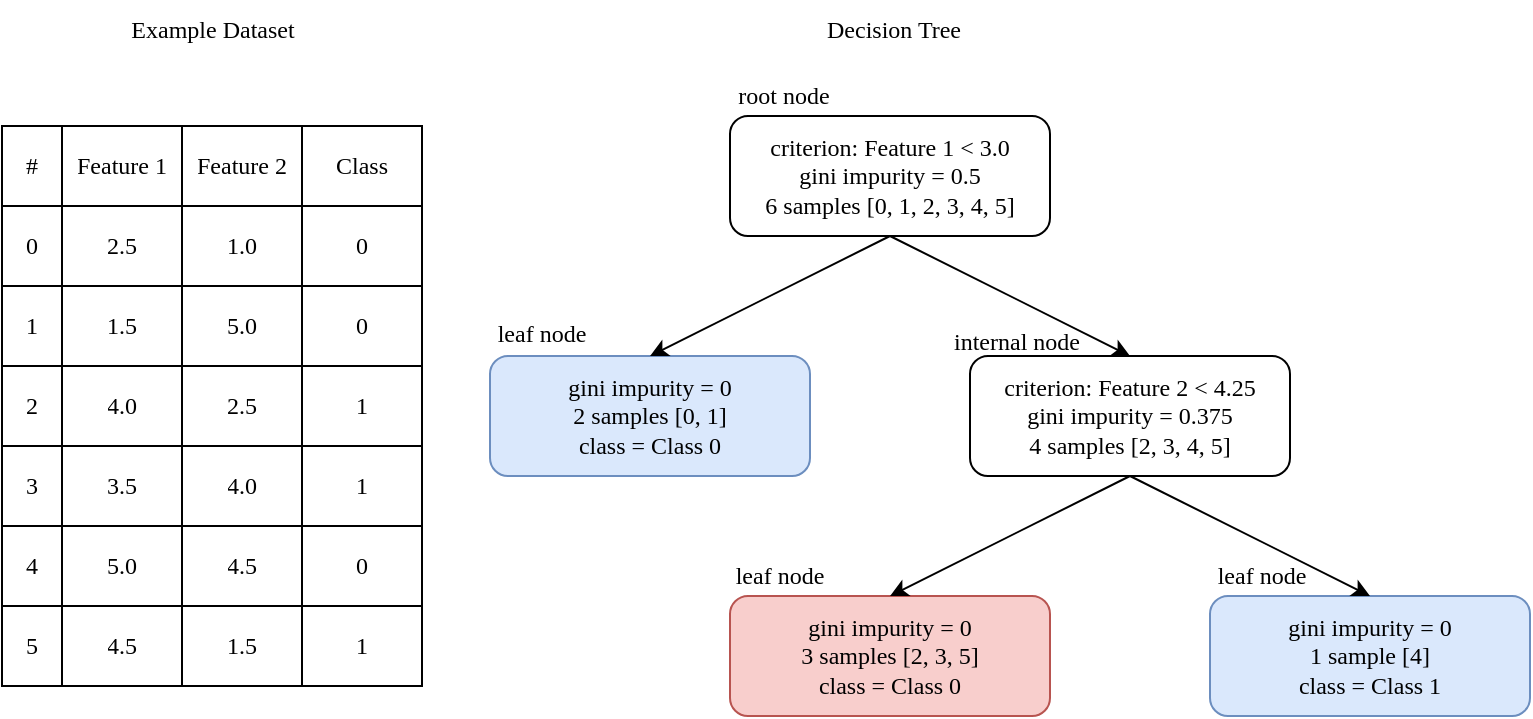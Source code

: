 <mxfile version="22.1.3" type="device">
  <diagram name="Page-1" id="IgE4O5C98KQEneaMa442">
    <mxGraphModel dx="989" dy="514" grid="0" gridSize="10" guides="1" tooltips="1" connect="1" arrows="1" fold="1" page="1" pageScale="1" pageWidth="850" pageHeight="1100" math="0" shadow="0">
      <root>
        <mxCell id="0" />
        <mxCell id="1" parent="0" />
        <mxCell id="uxt7-YhoOfvrK51_SQ1--1" value="&lt;div&gt;criterion: Feature 2 &amp;lt; 4.25&lt;/div&gt;&lt;div&gt;gini impurity = 0.375&lt;/div&gt;&lt;div&gt;4 samples [2, 3, 4, 5]&lt;br&gt;&lt;/div&gt;" style="rounded=1;whiteSpace=wrap;html=1;fontFamily=Times New Roman;" vertex="1" parent="1">
          <mxGeometry x="520" y="200" width="160" height="60" as="geometry" />
        </mxCell>
        <mxCell id="uxt7-YhoOfvrK51_SQ1--3" value="&lt;div&gt;criterion: Feature 1 &amp;lt; 3.0&lt;br&gt;&lt;/div&gt;&lt;div&gt;gini impurity = 0.5&lt;/div&gt;&lt;div&gt;6 samples [0, 1, 2, 3, 4, 5]&lt;br&gt;&lt;/div&gt;" style="rounded=1;whiteSpace=wrap;html=1;fontFamily=Times New Roman;" vertex="1" parent="1">
          <mxGeometry x="400" y="80" width="160" height="60" as="geometry" />
        </mxCell>
        <mxCell id="uxt7-YhoOfvrK51_SQ1--4" value="&lt;div&gt;gini impurity = 0&lt;/div&gt;&lt;div&gt;2 samples [0, 1]&lt;/div&gt;&lt;div&gt;class = Class 0&lt;br&gt;&lt;/div&gt;" style="rounded=1;whiteSpace=wrap;html=1;fontFamily=Times New Roman;fillColor=#dae8fc;strokeColor=#6c8ebf;" vertex="1" parent="1">
          <mxGeometry x="280" y="200" width="160" height="60" as="geometry" />
        </mxCell>
        <mxCell id="uxt7-YhoOfvrK51_SQ1--5" value="&lt;div&gt;gini impurity = 0&lt;/div&gt;&lt;div&gt;1 sample [4]&lt;/div&gt;&lt;div&gt;class = Class 1&lt;br&gt;&lt;/div&gt;" style="rounded=1;whiteSpace=wrap;html=1;fontFamily=Times New Roman;fillColor=#dae8fc;strokeColor=#6c8ebf;" vertex="1" parent="1">
          <mxGeometry x="640" y="320" width="160" height="60" as="geometry" />
        </mxCell>
        <mxCell id="uxt7-YhoOfvrK51_SQ1--7" value="&lt;div&gt;gini impurity = 0&lt;/div&gt;&lt;div&gt;3 samples [2, 3, 5]&lt;/div&gt;&lt;div&gt;class = Class 0&lt;br&gt;&lt;/div&gt;" style="rounded=1;whiteSpace=wrap;html=1;fontFamily=Times New Roman;fillColor=#f8cecc;strokeColor=#b85450;" vertex="1" parent="1">
          <mxGeometry x="400" y="320" width="160" height="60" as="geometry" />
        </mxCell>
        <mxCell id="uxt7-YhoOfvrK51_SQ1--8" value="leaf node" style="text;html=1;strokeColor=none;fillColor=none;align=center;verticalAlign=middle;whiteSpace=wrap;rounded=0;fontFamily=Times New Roman;" vertex="1" parent="1">
          <mxGeometry x="276" y="174" width="60" height="30" as="geometry" />
        </mxCell>
        <mxCell id="uxt7-YhoOfvrK51_SQ1--9" value="leaf node" style="text;html=1;strokeColor=none;fillColor=none;align=center;verticalAlign=middle;whiteSpace=wrap;rounded=0;fontFamily=Times New Roman;" vertex="1" parent="1">
          <mxGeometry x="395" y="295" width="60" height="30" as="geometry" />
        </mxCell>
        <mxCell id="uxt7-YhoOfvrK51_SQ1--10" value="internal node" style="text;html=1;strokeColor=none;fillColor=none;align=center;verticalAlign=middle;whiteSpace=wrap;rounded=0;fontFamily=Times New Roman;" vertex="1" parent="1">
          <mxGeometry x="497" y="178" width="93" height="30" as="geometry" />
        </mxCell>
        <mxCell id="uxt7-YhoOfvrK51_SQ1--11" value="root node" style="text;html=1;strokeColor=none;fillColor=none;align=center;verticalAlign=middle;whiteSpace=wrap;rounded=0;fontFamily=Times New Roman;" vertex="1" parent="1">
          <mxGeometry x="397" y="55" width="60" height="30" as="geometry" />
        </mxCell>
        <mxCell id="uxt7-YhoOfvrK51_SQ1--12" value="leaf node" style="text;html=1;strokeColor=none;fillColor=none;align=center;verticalAlign=middle;whiteSpace=wrap;rounded=0;fontFamily=Times New Roman;" vertex="1" parent="1">
          <mxGeometry x="636" y="295" width="60" height="30" as="geometry" />
        </mxCell>
        <mxCell id="uxt7-YhoOfvrK51_SQ1--14" value="" style="endArrow=classic;html=1;rounded=0;exitX=0.5;exitY=1;exitDx=0;exitDy=0;entryX=0.5;entryY=0;entryDx=0;entryDy=0;fontFamily=Times New Roman;" edge="1" parent="1" source="uxt7-YhoOfvrK51_SQ1--3" target="uxt7-YhoOfvrK51_SQ1--4">
          <mxGeometry width="50" height="50" relative="1" as="geometry">
            <mxPoint x="440" y="290" as="sourcePoint" />
            <mxPoint x="490" y="240" as="targetPoint" />
          </mxGeometry>
        </mxCell>
        <mxCell id="uxt7-YhoOfvrK51_SQ1--15" value="" style="endArrow=classic;html=1;rounded=0;exitX=0.5;exitY=1;exitDx=0;exitDy=0;fontFamily=Times New Roman;" edge="1" parent="1" source="uxt7-YhoOfvrK51_SQ1--3">
          <mxGeometry width="50" height="50" relative="1" as="geometry">
            <mxPoint x="490" y="150" as="sourcePoint" />
            <mxPoint x="600" y="200" as="targetPoint" />
          </mxGeometry>
        </mxCell>
        <mxCell id="uxt7-YhoOfvrK51_SQ1--16" value="" style="endArrow=classic;html=1;rounded=0;exitX=0.5;exitY=1;exitDx=0;exitDy=0;entryX=0.5;entryY=0;entryDx=0;entryDy=0;fontFamily=Times New Roman;" edge="1" parent="1" source="uxt7-YhoOfvrK51_SQ1--1" target="uxt7-YhoOfvrK51_SQ1--7">
          <mxGeometry width="50" height="50" relative="1" as="geometry">
            <mxPoint x="440" y="290" as="sourcePoint" />
            <mxPoint x="490" y="240" as="targetPoint" />
          </mxGeometry>
        </mxCell>
        <mxCell id="uxt7-YhoOfvrK51_SQ1--17" value="" style="endArrow=classic;html=1;rounded=0;entryX=0.5;entryY=0;entryDx=0;entryDy=0;exitX=0.5;exitY=1;exitDx=0;exitDy=0;fontFamily=Times New Roman;" edge="1" parent="1" source="uxt7-YhoOfvrK51_SQ1--1" target="uxt7-YhoOfvrK51_SQ1--5">
          <mxGeometry width="50" height="50" relative="1" as="geometry">
            <mxPoint x="610" y="270" as="sourcePoint" />
            <mxPoint x="490" y="330" as="targetPoint" />
          </mxGeometry>
        </mxCell>
        <mxCell id="uxt7-YhoOfvrK51_SQ1--18" value="" style="shape=table;startSize=0;container=1;collapsible=0;childLayout=tableLayout;fontFamily=Times New Roman;" vertex="1" parent="1">
          <mxGeometry x="36" y="85" width="210" height="280" as="geometry" />
        </mxCell>
        <mxCell id="uxt7-YhoOfvrK51_SQ1--19" value="" style="shape=tableRow;horizontal=0;startSize=0;swimlaneHead=0;swimlaneBody=0;strokeColor=inherit;top=0;left=0;bottom=0;right=0;collapsible=0;dropTarget=0;fillColor=none;points=[[0,0.5],[1,0.5]];portConstraint=eastwest;fontFamily=Times New Roman;" vertex="1" parent="uxt7-YhoOfvrK51_SQ1--18">
          <mxGeometry width="210" height="40" as="geometry" />
        </mxCell>
        <mxCell id="uxt7-YhoOfvrK51_SQ1--20" value="#" style="shape=partialRectangle;html=1;whiteSpace=wrap;connectable=0;strokeColor=inherit;overflow=hidden;fillColor=none;top=0;left=0;bottom=0;right=0;pointerEvents=1;fontFamily=Times New Roman;" vertex="1" parent="uxt7-YhoOfvrK51_SQ1--19">
          <mxGeometry width="30" height="40" as="geometry">
            <mxRectangle width="30" height="40" as="alternateBounds" />
          </mxGeometry>
        </mxCell>
        <mxCell id="uxt7-YhoOfvrK51_SQ1--21" value="Feature 1" style="shape=partialRectangle;html=1;whiteSpace=wrap;connectable=0;strokeColor=inherit;overflow=hidden;fillColor=none;top=0;left=0;bottom=0;right=0;pointerEvents=1;fontFamily=Times New Roman;" vertex="1" parent="uxt7-YhoOfvrK51_SQ1--19">
          <mxGeometry x="30" width="60" height="40" as="geometry">
            <mxRectangle width="60" height="40" as="alternateBounds" />
          </mxGeometry>
        </mxCell>
        <mxCell id="uxt7-YhoOfvrK51_SQ1--22" value="Feature 2" style="shape=partialRectangle;html=1;whiteSpace=wrap;connectable=0;strokeColor=inherit;overflow=hidden;fillColor=none;top=0;left=0;bottom=0;right=0;pointerEvents=1;fontFamily=Times New Roman;" vertex="1" parent="uxt7-YhoOfvrK51_SQ1--19">
          <mxGeometry x="90" width="60" height="40" as="geometry">
            <mxRectangle width="60" height="40" as="alternateBounds" />
          </mxGeometry>
        </mxCell>
        <mxCell id="uxt7-YhoOfvrK51_SQ1--23" value="Class" style="shape=partialRectangle;html=1;whiteSpace=wrap;connectable=0;strokeColor=inherit;overflow=hidden;fillColor=none;top=0;left=0;bottom=0;right=0;pointerEvents=1;fontFamily=Times New Roman;" vertex="1" parent="uxt7-YhoOfvrK51_SQ1--19">
          <mxGeometry x="150" width="60" height="40" as="geometry">
            <mxRectangle width="60" height="40" as="alternateBounds" />
          </mxGeometry>
        </mxCell>
        <mxCell id="uxt7-YhoOfvrK51_SQ1--24" value="" style="shape=tableRow;horizontal=0;startSize=0;swimlaneHead=0;swimlaneBody=0;strokeColor=inherit;top=0;left=0;bottom=0;right=0;collapsible=0;dropTarget=0;fillColor=none;points=[[0,0.5],[1,0.5]];portConstraint=eastwest;fontFamily=Times New Roman;" vertex="1" parent="uxt7-YhoOfvrK51_SQ1--18">
          <mxGeometry y="40" width="210" height="40" as="geometry" />
        </mxCell>
        <mxCell id="uxt7-YhoOfvrK51_SQ1--25" value="0" style="shape=partialRectangle;html=1;whiteSpace=wrap;connectable=0;strokeColor=inherit;overflow=hidden;fillColor=none;top=0;left=0;bottom=0;right=0;pointerEvents=1;fontFamily=Times New Roman;" vertex="1" parent="uxt7-YhoOfvrK51_SQ1--24">
          <mxGeometry width="30" height="40" as="geometry">
            <mxRectangle width="30" height="40" as="alternateBounds" />
          </mxGeometry>
        </mxCell>
        <mxCell id="uxt7-YhoOfvrK51_SQ1--26" value="2.5" style="shape=partialRectangle;html=1;whiteSpace=wrap;connectable=0;strokeColor=inherit;overflow=hidden;fillColor=none;top=0;left=0;bottom=0;right=0;pointerEvents=1;fontFamily=Times New Roman;" vertex="1" parent="uxt7-YhoOfvrK51_SQ1--24">
          <mxGeometry x="30" width="60" height="40" as="geometry">
            <mxRectangle width="60" height="40" as="alternateBounds" />
          </mxGeometry>
        </mxCell>
        <mxCell id="uxt7-YhoOfvrK51_SQ1--27" value="1.0" style="shape=partialRectangle;html=1;whiteSpace=wrap;connectable=0;strokeColor=inherit;overflow=hidden;fillColor=none;top=0;left=0;bottom=0;right=0;pointerEvents=1;fontFamily=Times New Roman;" vertex="1" parent="uxt7-YhoOfvrK51_SQ1--24">
          <mxGeometry x="90" width="60" height="40" as="geometry">
            <mxRectangle width="60" height="40" as="alternateBounds" />
          </mxGeometry>
        </mxCell>
        <mxCell id="uxt7-YhoOfvrK51_SQ1--28" value="0" style="shape=partialRectangle;html=1;whiteSpace=wrap;connectable=0;strokeColor=inherit;overflow=hidden;fillColor=none;top=0;left=0;bottom=0;right=0;pointerEvents=1;fontFamily=Times New Roman;" vertex="1" parent="uxt7-YhoOfvrK51_SQ1--24">
          <mxGeometry x="150" width="60" height="40" as="geometry">
            <mxRectangle width="60" height="40" as="alternateBounds" />
          </mxGeometry>
        </mxCell>
        <mxCell id="uxt7-YhoOfvrK51_SQ1--29" value="" style="shape=tableRow;horizontal=0;startSize=0;swimlaneHead=0;swimlaneBody=0;strokeColor=inherit;top=0;left=0;bottom=0;right=0;collapsible=0;dropTarget=0;fillColor=none;points=[[0,0.5],[1,0.5]];portConstraint=eastwest;fontFamily=Times New Roman;" vertex="1" parent="uxt7-YhoOfvrK51_SQ1--18">
          <mxGeometry y="80" width="210" height="40" as="geometry" />
        </mxCell>
        <mxCell id="uxt7-YhoOfvrK51_SQ1--30" value="1" style="shape=partialRectangle;html=1;whiteSpace=wrap;connectable=0;strokeColor=inherit;overflow=hidden;fillColor=none;top=0;left=0;bottom=0;right=0;pointerEvents=1;fontFamily=Times New Roman;" vertex="1" parent="uxt7-YhoOfvrK51_SQ1--29">
          <mxGeometry width="30" height="40" as="geometry">
            <mxRectangle width="30" height="40" as="alternateBounds" />
          </mxGeometry>
        </mxCell>
        <mxCell id="uxt7-YhoOfvrK51_SQ1--31" value="1.5" style="shape=partialRectangle;html=1;whiteSpace=wrap;connectable=0;strokeColor=inherit;overflow=hidden;fillColor=none;top=0;left=0;bottom=0;right=0;pointerEvents=1;fontFamily=Times New Roman;" vertex="1" parent="uxt7-YhoOfvrK51_SQ1--29">
          <mxGeometry x="30" width="60" height="40" as="geometry">
            <mxRectangle width="60" height="40" as="alternateBounds" />
          </mxGeometry>
        </mxCell>
        <mxCell id="uxt7-YhoOfvrK51_SQ1--32" value="5.0" style="shape=partialRectangle;html=1;whiteSpace=wrap;connectable=0;strokeColor=inherit;overflow=hidden;fillColor=none;top=0;left=0;bottom=0;right=0;pointerEvents=1;fontFamily=Times New Roman;" vertex="1" parent="uxt7-YhoOfvrK51_SQ1--29">
          <mxGeometry x="90" width="60" height="40" as="geometry">
            <mxRectangle width="60" height="40" as="alternateBounds" />
          </mxGeometry>
        </mxCell>
        <mxCell id="uxt7-YhoOfvrK51_SQ1--33" value="0" style="shape=partialRectangle;html=1;whiteSpace=wrap;connectable=0;strokeColor=inherit;overflow=hidden;fillColor=none;top=0;left=0;bottom=0;right=0;pointerEvents=1;fontFamily=Times New Roman;" vertex="1" parent="uxt7-YhoOfvrK51_SQ1--29">
          <mxGeometry x="150" width="60" height="40" as="geometry">
            <mxRectangle width="60" height="40" as="alternateBounds" />
          </mxGeometry>
        </mxCell>
        <mxCell id="uxt7-YhoOfvrK51_SQ1--34" value="" style="shape=tableRow;horizontal=0;startSize=0;swimlaneHead=0;swimlaneBody=0;strokeColor=inherit;top=0;left=0;bottom=0;right=0;collapsible=0;dropTarget=0;fillColor=none;points=[[0,0.5],[1,0.5]];portConstraint=eastwest;fontFamily=Times New Roman;" vertex="1" parent="uxt7-YhoOfvrK51_SQ1--18">
          <mxGeometry y="120" width="210" height="40" as="geometry" />
        </mxCell>
        <mxCell id="uxt7-YhoOfvrK51_SQ1--35" value="2" style="shape=partialRectangle;html=1;whiteSpace=wrap;connectable=0;strokeColor=inherit;overflow=hidden;fillColor=none;top=0;left=0;bottom=0;right=0;pointerEvents=1;fontFamily=Times New Roman;" vertex="1" parent="uxt7-YhoOfvrK51_SQ1--34">
          <mxGeometry width="30" height="40" as="geometry">
            <mxRectangle width="30" height="40" as="alternateBounds" />
          </mxGeometry>
        </mxCell>
        <mxCell id="uxt7-YhoOfvrK51_SQ1--36" value="4.0" style="shape=partialRectangle;html=1;whiteSpace=wrap;connectable=0;strokeColor=inherit;overflow=hidden;fillColor=none;top=0;left=0;bottom=0;right=0;pointerEvents=1;fontFamily=Times New Roman;" vertex="1" parent="uxt7-YhoOfvrK51_SQ1--34">
          <mxGeometry x="30" width="60" height="40" as="geometry">
            <mxRectangle width="60" height="40" as="alternateBounds" />
          </mxGeometry>
        </mxCell>
        <mxCell id="uxt7-YhoOfvrK51_SQ1--37" value="2.5" style="shape=partialRectangle;html=1;whiteSpace=wrap;connectable=0;strokeColor=inherit;overflow=hidden;fillColor=none;top=0;left=0;bottom=0;right=0;pointerEvents=1;fontFamily=Times New Roman;" vertex="1" parent="uxt7-YhoOfvrK51_SQ1--34">
          <mxGeometry x="90" width="60" height="40" as="geometry">
            <mxRectangle width="60" height="40" as="alternateBounds" />
          </mxGeometry>
        </mxCell>
        <mxCell id="uxt7-YhoOfvrK51_SQ1--38" value="1" style="shape=partialRectangle;html=1;whiteSpace=wrap;connectable=0;strokeColor=inherit;overflow=hidden;fillColor=none;top=0;left=0;bottom=0;right=0;pointerEvents=1;fontFamily=Times New Roman;" vertex="1" parent="uxt7-YhoOfvrK51_SQ1--34">
          <mxGeometry x="150" width="60" height="40" as="geometry">
            <mxRectangle width="60" height="40" as="alternateBounds" />
          </mxGeometry>
        </mxCell>
        <mxCell id="uxt7-YhoOfvrK51_SQ1--39" value="" style="shape=tableRow;horizontal=0;startSize=0;swimlaneHead=0;swimlaneBody=0;strokeColor=inherit;top=0;left=0;bottom=0;right=0;collapsible=0;dropTarget=0;fillColor=none;points=[[0,0.5],[1,0.5]];portConstraint=eastwest;fontFamily=Times New Roman;" vertex="1" parent="uxt7-YhoOfvrK51_SQ1--18">
          <mxGeometry y="160" width="210" height="40" as="geometry" />
        </mxCell>
        <mxCell id="uxt7-YhoOfvrK51_SQ1--40" value="3" style="shape=partialRectangle;html=1;whiteSpace=wrap;connectable=0;strokeColor=inherit;overflow=hidden;fillColor=none;top=0;left=0;bottom=0;right=0;pointerEvents=1;fontFamily=Times New Roman;" vertex="1" parent="uxt7-YhoOfvrK51_SQ1--39">
          <mxGeometry width="30" height="40" as="geometry">
            <mxRectangle width="30" height="40" as="alternateBounds" />
          </mxGeometry>
        </mxCell>
        <mxCell id="uxt7-YhoOfvrK51_SQ1--41" value="3.5" style="shape=partialRectangle;html=1;whiteSpace=wrap;connectable=0;strokeColor=inherit;overflow=hidden;fillColor=none;top=0;left=0;bottom=0;right=0;pointerEvents=1;fontFamily=Times New Roman;" vertex="1" parent="uxt7-YhoOfvrK51_SQ1--39">
          <mxGeometry x="30" width="60" height="40" as="geometry">
            <mxRectangle width="60" height="40" as="alternateBounds" />
          </mxGeometry>
        </mxCell>
        <mxCell id="uxt7-YhoOfvrK51_SQ1--42" value="4.0" style="shape=partialRectangle;html=1;whiteSpace=wrap;connectable=0;strokeColor=inherit;overflow=hidden;fillColor=none;top=0;left=0;bottom=0;right=0;pointerEvents=1;fontFamily=Times New Roman;" vertex="1" parent="uxt7-YhoOfvrK51_SQ1--39">
          <mxGeometry x="90" width="60" height="40" as="geometry">
            <mxRectangle width="60" height="40" as="alternateBounds" />
          </mxGeometry>
        </mxCell>
        <mxCell id="uxt7-YhoOfvrK51_SQ1--43" value="1" style="shape=partialRectangle;html=1;whiteSpace=wrap;connectable=0;strokeColor=inherit;overflow=hidden;fillColor=none;top=0;left=0;bottom=0;right=0;pointerEvents=1;fontFamily=Times New Roman;" vertex="1" parent="uxt7-YhoOfvrK51_SQ1--39">
          <mxGeometry x="150" width="60" height="40" as="geometry">
            <mxRectangle width="60" height="40" as="alternateBounds" />
          </mxGeometry>
        </mxCell>
        <mxCell id="uxt7-YhoOfvrK51_SQ1--44" value="" style="shape=tableRow;horizontal=0;startSize=0;swimlaneHead=0;swimlaneBody=0;strokeColor=inherit;top=0;left=0;bottom=0;right=0;collapsible=0;dropTarget=0;fillColor=none;points=[[0,0.5],[1,0.5]];portConstraint=eastwest;fontFamily=Times New Roman;" vertex="1" parent="uxt7-YhoOfvrK51_SQ1--18">
          <mxGeometry y="200" width="210" height="40" as="geometry" />
        </mxCell>
        <mxCell id="uxt7-YhoOfvrK51_SQ1--45" value="4" style="shape=partialRectangle;html=1;whiteSpace=wrap;connectable=0;strokeColor=inherit;overflow=hidden;fillColor=none;top=0;left=0;bottom=0;right=0;pointerEvents=1;fontFamily=Times New Roman;" vertex="1" parent="uxt7-YhoOfvrK51_SQ1--44">
          <mxGeometry width="30" height="40" as="geometry">
            <mxRectangle width="30" height="40" as="alternateBounds" />
          </mxGeometry>
        </mxCell>
        <mxCell id="uxt7-YhoOfvrK51_SQ1--46" value="5.0" style="shape=partialRectangle;html=1;whiteSpace=wrap;connectable=0;strokeColor=inherit;overflow=hidden;fillColor=none;top=0;left=0;bottom=0;right=0;pointerEvents=1;fontFamily=Times New Roman;" vertex="1" parent="uxt7-YhoOfvrK51_SQ1--44">
          <mxGeometry x="30" width="60" height="40" as="geometry">
            <mxRectangle width="60" height="40" as="alternateBounds" />
          </mxGeometry>
        </mxCell>
        <mxCell id="uxt7-YhoOfvrK51_SQ1--47" value="4.5" style="shape=partialRectangle;html=1;whiteSpace=wrap;connectable=0;strokeColor=inherit;overflow=hidden;fillColor=none;top=0;left=0;bottom=0;right=0;pointerEvents=1;fontFamily=Times New Roman;" vertex="1" parent="uxt7-YhoOfvrK51_SQ1--44">
          <mxGeometry x="90" width="60" height="40" as="geometry">
            <mxRectangle width="60" height="40" as="alternateBounds" />
          </mxGeometry>
        </mxCell>
        <mxCell id="uxt7-YhoOfvrK51_SQ1--48" value="0" style="shape=partialRectangle;html=1;whiteSpace=wrap;connectable=0;strokeColor=inherit;overflow=hidden;fillColor=none;top=0;left=0;bottom=0;right=0;pointerEvents=1;fontFamily=Times New Roman;" vertex="1" parent="uxt7-YhoOfvrK51_SQ1--44">
          <mxGeometry x="150" width="60" height="40" as="geometry">
            <mxRectangle width="60" height="40" as="alternateBounds" />
          </mxGeometry>
        </mxCell>
        <mxCell id="uxt7-YhoOfvrK51_SQ1--49" value="" style="shape=tableRow;horizontal=0;startSize=0;swimlaneHead=0;swimlaneBody=0;strokeColor=inherit;top=0;left=0;bottom=0;right=0;collapsible=0;dropTarget=0;fillColor=none;points=[[0,0.5],[1,0.5]];portConstraint=eastwest;fontFamily=Times New Roman;" vertex="1" parent="uxt7-YhoOfvrK51_SQ1--18">
          <mxGeometry y="240" width="210" height="40" as="geometry" />
        </mxCell>
        <mxCell id="uxt7-YhoOfvrK51_SQ1--50" value="5" style="shape=partialRectangle;html=1;whiteSpace=wrap;connectable=0;strokeColor=inherit;overflow=hidden;fillColor=none;top=0;left=0;bottom=0;right=0;pointerEvents=1;fontFamily=Times New Roman;" vertex="1" parent="uxt7-YhoOfvrK51_SQ1--49">
          <mxGeometry width="30" height="40" as="geometry">
            <mxRectangle width="30" height="40" as="alternateBounds" />
          </mxGeometry>
        </mxCell>
        <mxCell id="uxt7-YhoOfvrK51_SQ1--51" value="4.5" style="shape=partialRectangle;html=1;whiteSpace=wrap;connectable=0;strokeColor=inherit;overflow=hidden;fillColor=none;top=0;left=0;bottom=0;right=0;pointerEvents=1;fontFamily=Times New Roman;" vertex="1" parent="uxt7-YhoOfvrK51_SQ1--49">
          <mxGeometry x="30" width="60" height="40" as="geometry">
            <mxRectangle width="60" height="40" as="alternateBounds" />
          </mxGeometry>
        </mxCell>
        <mxCell id="uxt7-YhoOfvrK51_SQ1--52" value="1.5" style="shape=partialRectangle;html=1;whiteSpace=wrap;connectable=0;strokeColor=inherit;overflow=hidden;fillColor=none;top=0;left=0;bottom=0;right=0;pointerEvents=1;fontFamily=Times New Roman;" vertex="1" parent="uxt7-YhoOfvrK51_SQ1--49">
          <mxGeometry x="90" width="60" height="40" as="geometry">
            <mxRectangle width="60" height="40" as="alternateBounds" />
          </mxGeometry>
        </mxCell>
        <mxCell id="uxt7-YhoOfvrK51_SQ1--53" value="1" style="shape=partialRectangle;html=1;whiteSpace=wrap;connectable=0;strokeColor=inherit;overflow=hidden;fillColor=none;top=0;left=0;bottom=0;right=0;pointerEvents=1;fontFamily=Times New Roman;" vertex="1" parent="uxt7-YhoOfvrK51_SQ1--49">
          <mxGeometry x="150" width="60" height="40" as="geometry">
            <mxRectangle width="60" height="40" as="alternateBounds" />
          </mxGeometry>
        </mxCell>
        <mxCell id="uxt7-YhoOfvrK51_SQ1--54" value="Example Dataset" style="text;html=1;strokeColor=none;fillColor=none;align=center;verticalAlign=middle;whiteSpace=wrap;rounded=0;fontFamily=Times New Roman;" vertex="1" parent="1">
          <mxGeometry x="84.5" y="22" width="113" height="30" as="geometry" />
        </mxCell>
        <mxCell id="uxt7-YhoOfvrK51_SQ1--55" value="Decision Tree" style="text;html=1;strokeColor=none;fillColor=none;align=center;verticalAlign=middle;whiteSpace=wrap;rounded=0;fontFamily=Times New Roman;" vertex="1" parent="1">
          <mxGeometry x="425" y="22" width="114" height="30" as="geometry" />
        </mxCell>
      </root>
    </mxGraphModel>
  </diagram>
</mxfile>
